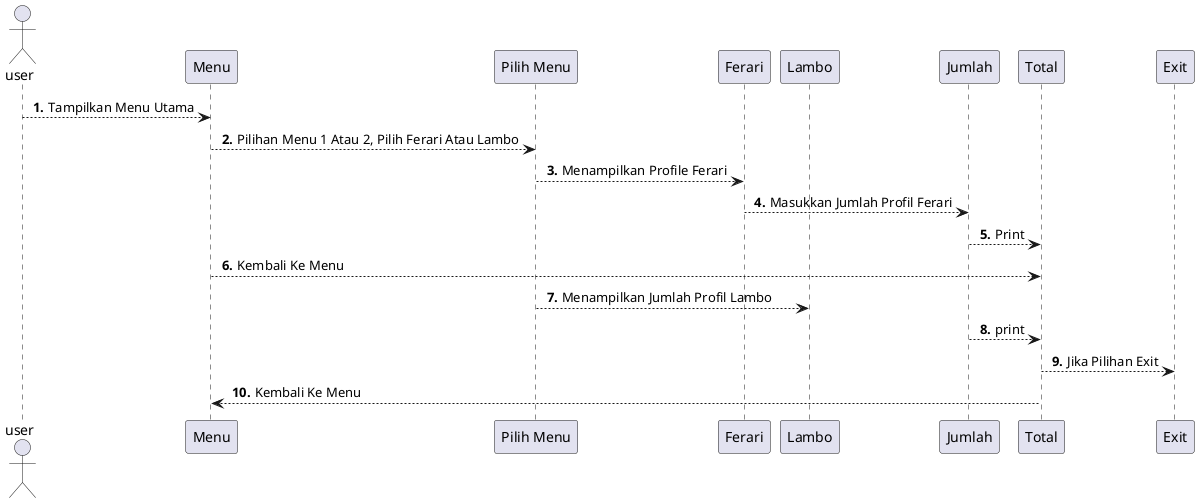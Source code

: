 @startuml pert8
autonumber "<b> ." 
actor user
participant "Menu" as M
participant "Pilih Menu" as pil
participant "Ferari" as Ferari
participant "Lambo" as Lambo
participant "Jumlah" as jmlh
participant "Total" as tot
participant "Exit" as X

user --> M: Tampilkan Menu Utama
M --> pil: Pilihan Menu 1 Atau 2, Pilih Ferari Atau Lambo
pil --> Ferari: Menampilkan Profile Ferari
Ferari --> jmlh: Masukkan Jumlah Profil Ferari
jmlh --> tot: Print
M --> tot: Kembali Ke Menu
pil --> Lambo: Menampilkan Jumlah Profil Lambo
jmlh --> tot: print
tot --> X: Jika Pilihan Exit
M <-- tot: Kembali Ke Menu
@enduml